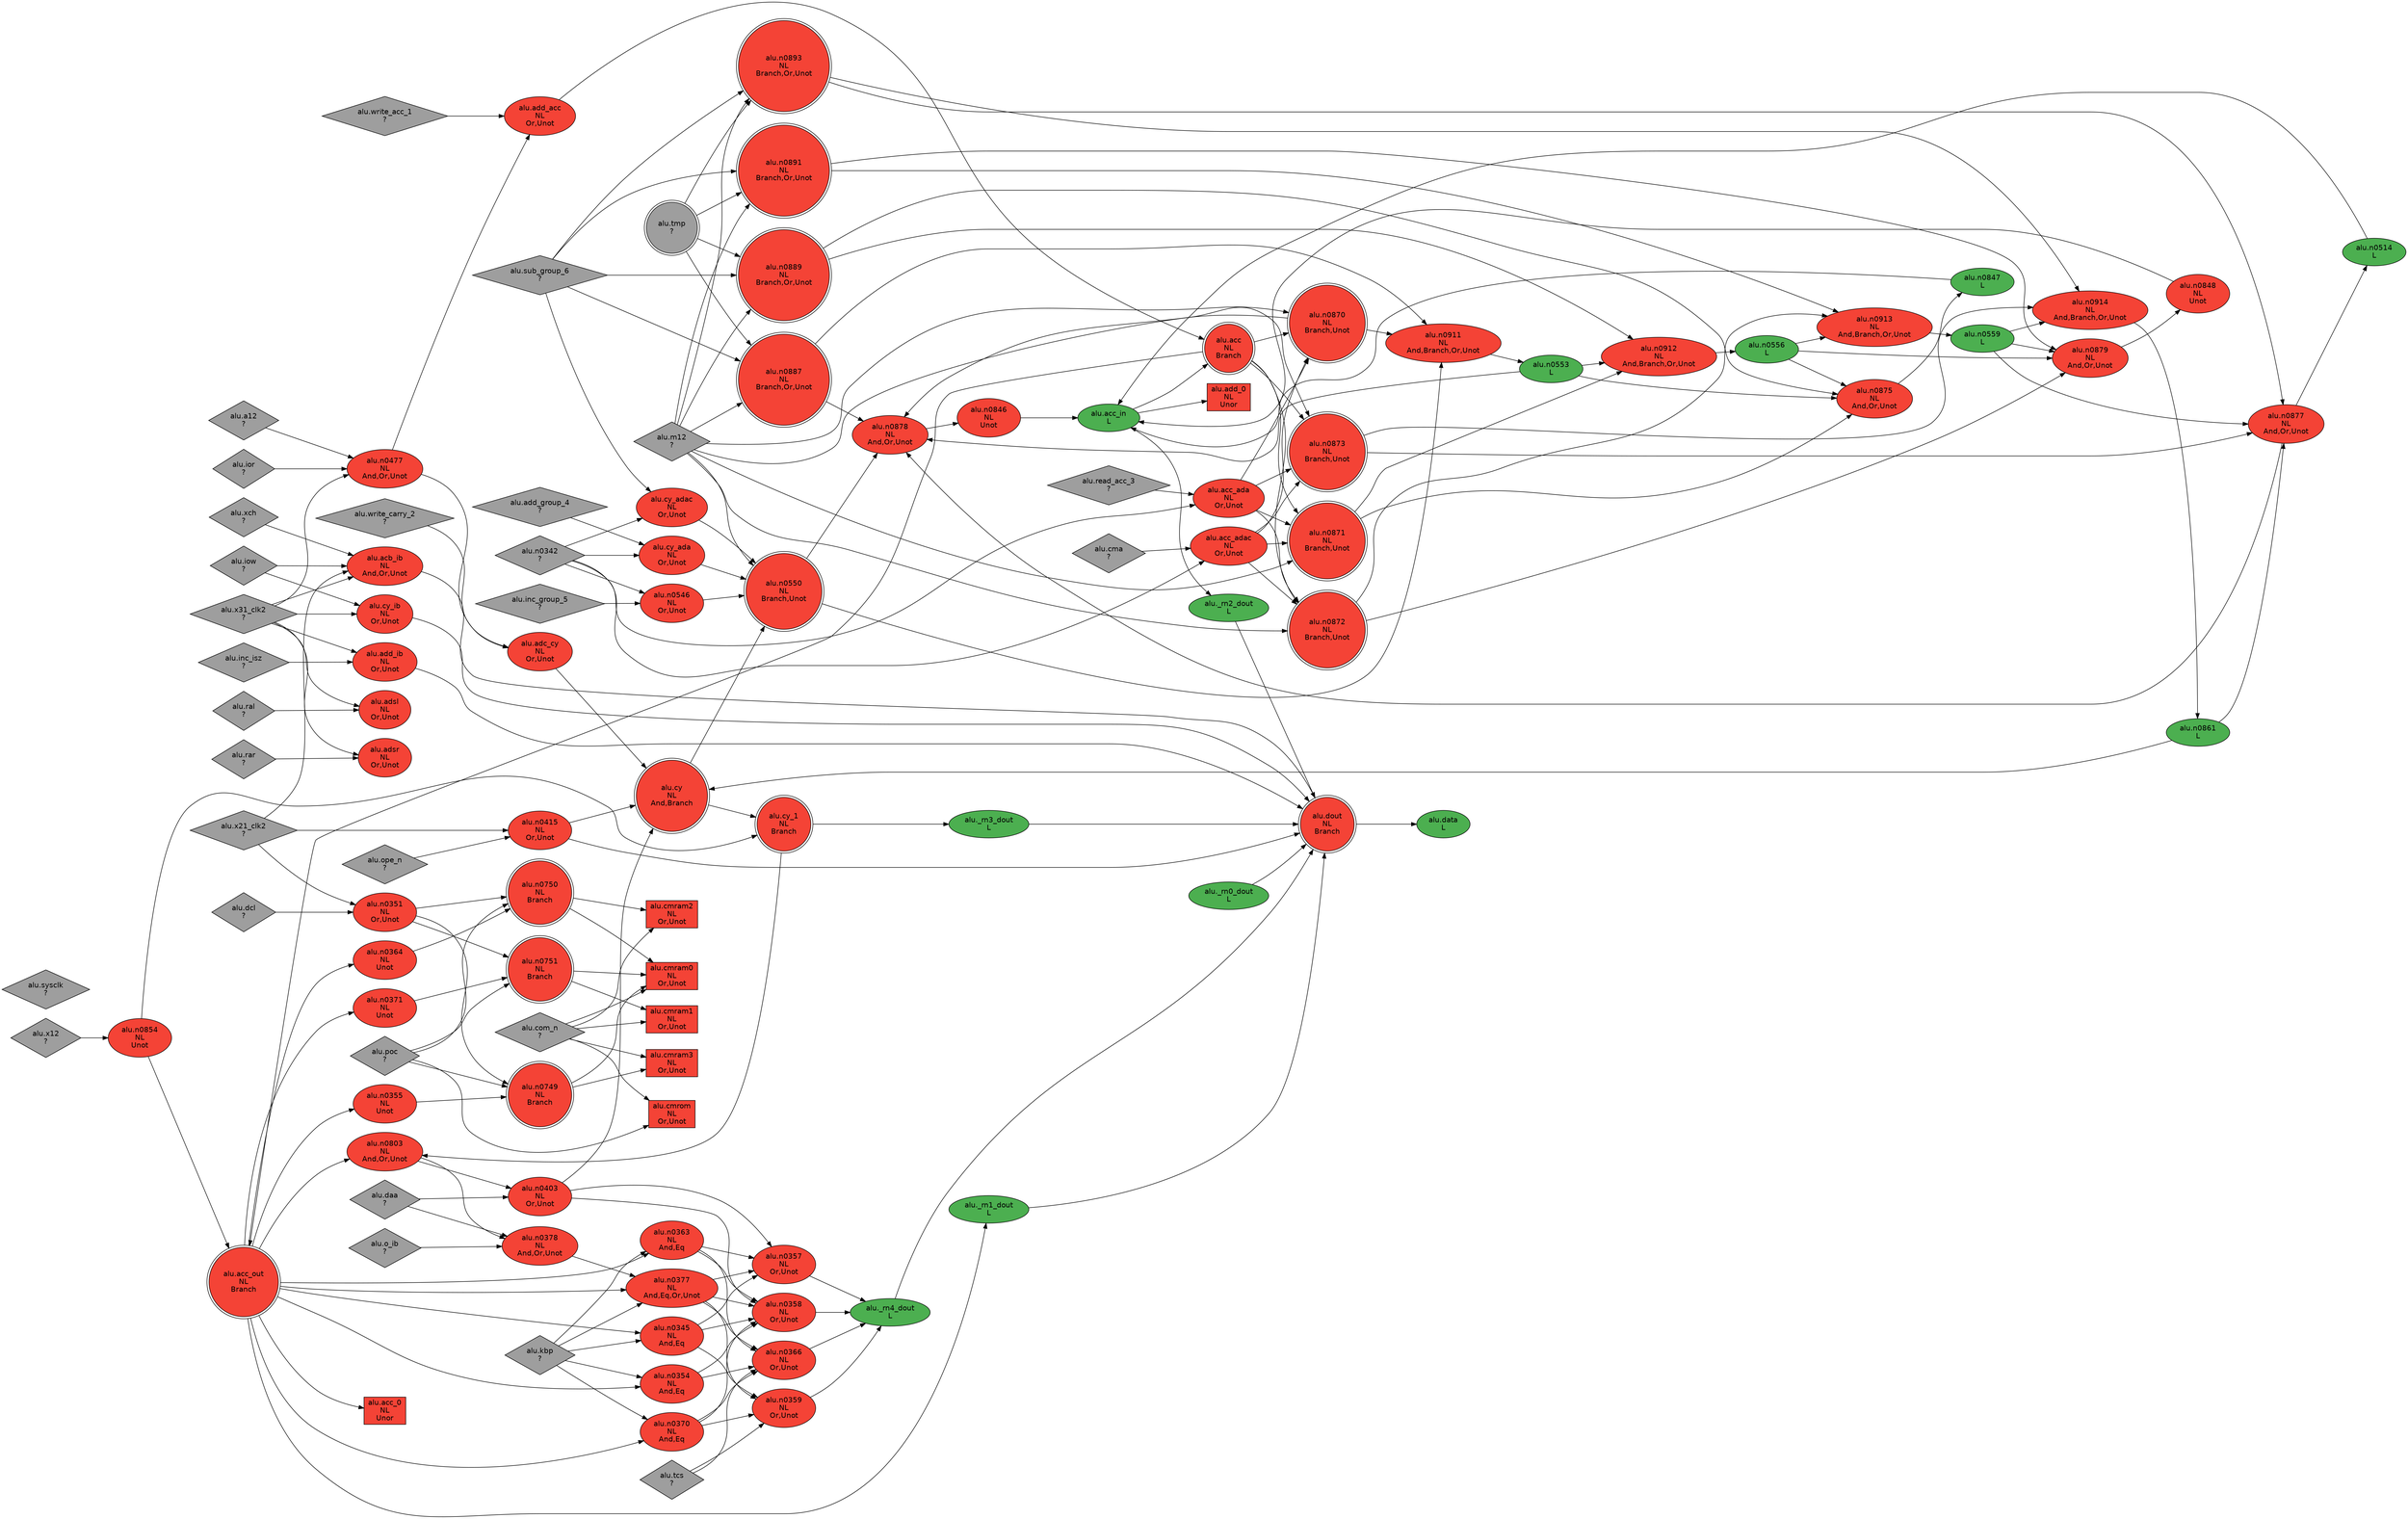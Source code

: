 digraph DFG {
  rankdir=LR;
  splines=true;
  node [style=filled,fontname=Helvetica];
  "alu._rn0_dout" [label="alu._rn0_dout
L", shape=oval, fillcolor="#4CAF50"];
  "alu._rn1_dout" [label="alu._rn1_dout
L", shape=oval, fillcolor="#4CAF50"];
  "alu._rn2_dout" [label="alu._rn2_dout
L", shape=oval, fillcolor="#4CAF50"];
  "alu._rn3_dout" [label="alu._rn3_dout
L", shape=oval, fillcolor="#4CAF50"];
  "alu._rn4_dout" [label="alu._rn4_dout
L", shape=oval, fillcolor="#4CAF50"];
  "alu.a12" [label="alu.a12
?", shape=diamond, fillcolor="#9E9E9E"];
  "alu.acb_ib" [label="alu.acb_ib
NL
And,Or,Unot", shape=ellipse, fillcolor="#F44336"];
  "alu.acc" [label="alu.acc
NL
Branch", shape=doublecircle, fillcolor="#F44336"];
  "alu.acc_0" [label="alu.acc_0
NL
Unor", shape=box, fillcolor="#F44336"];
  "alu.acc_ada" [label="alu.acc_ada
NL
Or,Unot", shape=ellipse, fillcolor="#F44336"];
  "alu.acc_adac" [label="alu.acc_adac
NL
Or,Unot", shape=ellipse, fillcolor="#F44336"];
  "alu.acc_in" [label="alu.acc_in
L", shape=ellipse, fillcolor="#4CAF50"];
  "alu.acc_out" [label="alu.acc_out
NL
Branch", shape=doublecircle, fillcolor="#F44336"];
  "alu.adc_cy" [label="alu.adc_cy
NL
Or,Unot", shape=ellipse, fillcolor="#F44336"];
  "alu.add_0" [label="alu.add_0
NL
Unor", shape=box, fillcolor="#F44336"];
  "alu.add_acc" [label="alu.add_acc
NL
Or,Unot", shape=ellipse, fillcolor="#F44336"];
  "alu.add_group_4" [label="alu.add_group_4
?", shape=diamond, fillcolor="#9E9E9E"];
  "alu.add_ib" [label="alu.add_ib
NL
Or,Unot", shape=ellipse, fillcolor="#F44336"];
  "alu.adsl" [label="alu.adsl
NL
Or,Unot", shape=ellipse, fillcolor="#F44336"];
  "alu.adsr" [label="alu.adsr
NL
Or,Unot", shape=ellipse, fillcolor="#F44336"];
  "alu.cma" [label="alu.cma
?", shape=diamond, fillcolor="#9E9E9E"];
  "alu.cmram0" [label="alu.cmram0
NL
Or,Unot", shape=box, fillcolor="#F44336"];
  "alu.cmram1" [label="alu.cmram1
NL
Or,Unot", shape=box, fillcolor="#F44336"];
  "alu.cmram2" [label="alu.cmram2
NL
Or,Unot", shape=box, fillcolor="#F44336"];
  "alu.cmram3" [label="alu.cmram3
NL
Or,Unot", shape=box, fillcolor="#F44336"];
  "alu.cmrom" [label="alu.cmrom
NL
Or,Unot", shape=box, fillcolor="#F44336"];
  "alu.com_n" [label="alu.com_n
?", shape=diamond, fillcolor="#9E9E9E"];
  "alu.cy" [label="alu.cy
NL
And,Branch", shape=doublecircle, fillcolor="#F44336"];
  "alu.cy_1" [label="alu.cy_1
NL
Branch", shape=doublecircle, fillcolor="#F44336"];
  "alu.cy_ada" [label="alu.cy_ada
NL
Or,Unot", shape=ellipse, fillcolor="#F44336"];
  "alu.cy_adac" [label="alu.cy_adac
NL
Or,Unot", shape=ellipse, fillcolor="#F44336"];
  "alu.cy_ib" [label="alu.cy_ib
NL
Or,Unot", shape=ellipse, fillcolor="#F44336"];
  "alu.daa" [label="alu.daa
?", shape=diamond, fillcolor="#9E9E9E"];
  "alu.data" [label="alu.data
L", shape=ellipse, fillcolor="#4CAF50"];
  "alu.dcl" [label="alu.dcl
?", shape=diamond, fillcolor="#9E9E9E"];
  "alu.dout" [label="alu.dout
NL
Branch", shape=doublecircle, fillcolor="#F44336"];
  "alu.inc_group_5" [label="alu.inc_group_5
?", shape=diamond, fillcolor="#9E9E9E"];
  "alu.inc_isz" [label="alu.inc_isz
?", shape=diamond, fillcolor="#9E9E9E"];
  "alu.ior" [label="alu.ior
?", shape=diamond, fillcolor="#9E9E9E"];
  "alu.iow" [label="alu.iow
?", shape=diamond, fillcolor="#9E9E9E"];
  "alu.kbp" [label="alu.kbp
?", shape=diamond, fillcolor="#9E9E9E"];
  "alu.m12" [label="alu.m12
?", shape=diamond, fillcolor="#9E9E9E"];
  "alu.n0342" [label="alu.n0342
?", shape=diamond, fillcolor="#9E9E9E"];
  "alu.n0345" [label="alu.n0345
NL
And,Eq", shape=ellipse, fillcolor="#F44336"];
  "alu.n0351" [label="alu.n0351
NL
Or,Unot", shape=ellipse, fillcolor="#F44336"];
  "alu.n0354" [label="alu.n0354
NL
And,Eq", shape=ellipse, fillcolor="#F44336"];
  "alu.n0355" [label="alu.n0355
NL
Unot", shape=ellipse, fillcolor="#F44336"];
  "alu.n0357" [label="alu.n0357
NL
Or,Unot", shape=ellipse, fillcolor="#F44336"];
  "alu.n0358" [label="alu.n0358
NL
Or,Unot", shape=ellipse, fillcolor="#F44336"];
  "alu.n0359" [label="alu.n0359
NL
Or,Unot", shape=ellipse, fillcolor="#F44336"];
  "alu.n0363" [label="alu.n0363
NL
And,Eq", shape=ellipse, fillcolor="#F44336"];
  "alu.n0364" [label="alu.n0364
NL
Unot", shape=ellipse, fillcolor="#F44336"];
  "alu.n0366" [label="alu.n0366
NL
Or,Unot", shape=ellipse, fillcolor="#F44336"];
  "alu.n0370" [label="alu.n0370
NL
And,Eq", shape=ellipse, fillcolor="#F44336"];
  "alu.n0371" [label="alu.n0371
NL
Unot", shape=ellipse, fillcolor="#F44336"];
  "alu.n0377" [label="alu.n0377
NL
And,Eq,Or,Unot", shape=ellipse, fillcolor="#F44336"];
  "alu.n0378" [label="alu.n0378
NL
And,Or,Unot", shape=ellipse, fillcolor="#F44336"];
  "alu.n0403" [label="alu.n0403
NL
Or,Unot", shape=ellipse, fillcolor="#F44336"];
  "alu.n0415" [label="alu.n0415
NL
Or,Unot", shape=ellipse, fillcolor="#F44336"];
  "alu.n0477" [label="alu.n0477
NL
And,Or,Unot", shape=ellipse, fillcolor="#F44336"];
  "alu.n0514" [label="alu.n0514
L", shape=ellipse, fillcolor="#4CAF50"];
  "alu.n0546" [label="alu.n0546
NL
Or,Unot", shape=ellipse, fillcolor="#F44336"];
  "alu.n0550" [label="alu.n0550
NL
Branch,Unot", shape=doublecircle, fillcolor="#F44336"];
  "alu.n0553" [label="alu.n0553
L", shape=ellipse, fillcolor="#4CAF50"];
  "alu.n0556" [label="alu.n0556
L", shape=ellipse, fillcolor="#4CAF50"];
  "alu.n0559" [label="alu.n0559
L", shape=ellipse, fillcolor="#4CAF50"];
  "alu.n0749" [label="alu.n0749
NL
Branch", shape=doublecircle, fillcolor="#F44336"];
  "alu.n0750" [label="alu.n0750
NL
Branch", shape=doublecircle, fillcolor="#F44336"];
  "alu.n0751" [label="alu.n0751
NL
Branch", shape=doublecircle, fillcolor="#F44336"];
  "alu.n0803" [label="alu.n0803
NL
And,Or,Unot", shape=ellipse, fillcolor="#F44336"];
  "alu.n0846" [label="alu.n0846
NL
Unot", shape=ellipse, fillcolor="#F44336"];
  "alu.n0847" [label="alu.n0847
L", shape=ellipse, fillcolor="#4CAF50"];
  "alu.n0848" [label="alu.n0848
NL
Unot", shape=ellipse, fillcolor="#F44336"];
  "alu.n0854" [label="alu.n0854
NL
Unot", shape=ellipse, fillcolor="#F44336"];
  "alu.n0861" [label="alu.n0861
L", shape=ellipse, fillcolor="#4CAF50"];
  "alu.n0870" [label="alu.n0870
NL
Branch,Unot", shape=doublecircle, fillcolor="#F44336"];
  "alu.n0871" [label="alu.n0871
NL
Branch,Unot", shape=doublecircle, fillcolor="#F44336"];
  "alu.n0872" [label="alu.n0872
NL
Branch,Unot", shape=doublecircle, fillcolor="#F44336"];
  "alu.n0873" [label="alu.n0873
NL
Branch,Unot", shape=doublecircle, fillcolor="#F44336"];
  "alu.n0875" [label="alu.n0875
NL
And,Or,Unot", shape=ellipse, fillcolor="#F44336"];
  "alu.n0877" [label="alu.n0877
NL
And,Or,Unot", shape=ellipse, fillcolor="#F44336"];
  "alu.n0878" [label="alu.n0878
NL
And,Or,Unot", shape=ellipse, fillcolor="#F44336"];
  "alu.n0879" [label="alu.n0879
NL
And,Or,Unot", shape=ellipse, fillcolor="#F44336"];
  "alu.n0887" [label="alu.n0887
NL
Branch,Or,Unot", shape=doublecircle, fillcolor="#F44336"];
  "alu.n0889" [label="alu.n0889
NL
Branch,Or,Unot", shape=doublecircle, fillcolor="#F44336"];
  "alu.n0891" [label="alu.n0891
NL
Branch,Or,Unot", shape=doublecircle, fillcolor="#F44336"];
  "alu.n0893" [label="alu.n0893
NL
Branch,Or,Unot", shape=doublecircle, fillcolor="#F44336"];
  "alu.n0911" [label="alu.n0911
NL
And,Branch,Or,Unot", shape=ellipse, fillcolor="#F44336"];
  "alu.n0912" [label="alu.n0912
NL
And,Branch,Or,Unot", shape=ellipse, fillcolor="#F44336"];
  "alu.n0913" [label="alu.n0913
NL
And,Branch,Or,Unot", shape=ellipse, fillcolor="#F44336"];
  "alu.n0914" [label="alu.n0914
NL
And,Branch,Or,Unot", shape=ellipse, fillcolor="#F44336"];
  "alu.o_ib" [label="alu.o_ib
?", shape=diamond, fillcolor="#9E9E9E"];
  "alu.ope_n" [label="alu.ope_n
?", shape=diamond, fillcolor="#9E9E9E"];
  "alu.poc" [label="alu.poc
?", shape=diamond, fillcolor="#9E9E9E"];
  "alu.ral" [label="alu.ral
?", shape=diamond, fillcolor="#9E9E9E"];
  "alu.rar" [label="alu.rar
?", shape=diamond, fillcolor="#9E9E9E"];
  "alu.read_acc_3" [label="alu.read_acc_3
?", shape=diamond, fillcolor="#9E9E9E"];
  "alu.sub_group_6" [label="alu.sub_group_6
?", shape=diamond, fillcolor="#9E9E9E"];
  "alu.sysclk" [label="alu.sysclk
?", shape=diamond, fillcolor="#9E9E9E"];
  "alu.tcs" [label="alu.tcs
?", shape=diamond, fillcolor="#9E9E9E"];
  "alu.tmp" [label="alu.tmp
?", shape=doublecircle, fillcolor="#9E9E9E"];
  "alu.write_acc_1" [label="alu.write_acc_1
?", shape=diamond, fillcolor="#9E9E9E"];
  "alu.write_carry_2" [label="alu.write_carry_2
?", shape=diamond, fillcolor="#9E9E9E"];
  "alu.x12" [label="alu.x12
?", shape=diamond, fillcolor="#9E9E9E"];
  "alu.x21_clk2" [label="alu.x21_clk2
?", shape=diamond, fillcolor="#9E9E9E"];
  "alu.x31_clk2" [label="alu.x31_clk2
?", shape=diamond, fillcolor="#9E9E9E"];
  "alu.xch" [label="alu.xch
?", shape=diamond, fillcolor="#9E9E9E"];
  "alu.acc_out" -> "alu._rn1_dout";
  "alu.acc_in" -> "alu._rn2_dout";
  "alu.cy_1" -> "alu._rn3_dout";
  "alu.n0358" -> "alu._rn4_dout";
  "alu.n0357" -> "alu._rn4_dout";
  "alu.n0359" -> "alu._rn4_dout";
  "alu.n0366" -> "alu._rn4_dout";
  "alu.xch" -> "alu.acb_ib";
  "alu.iow" -> "alu.acb_ib";
  "alu.x31_clk2" -> "alu.acb_ib";
  "alu.x21_clk2" -> "alu.acb_ib";
  "alu.acc_in" -> "alu.acc";
  "alu.add_acc" -> "alu.acc";
  "alu.acc_out" -> "alu.acc_0";
  "alu.n0342" -> "alu.acc_ada";
  "alu.read_acc_3" -> "alu.acc_ada";
  "alu.n0342" -> "alu.acc_adac";
  "alu.cma" -> "alu.acc_adac";
  "alu.n0846" -> "alu.acc_in";
  "alu.n0847" -> "alu.acc_in";
  "alu.n0848" -> "alu.acc_in";
  "alu.n0514" -> "alu.acc_in";
  "alu.acc" -> "alu.acc_out";
  "alu.n0854" -> "alu.acc_out";
  "alu.n0477" -> "alu.adc_cy";
  "alu.write_carry_2" -> "alu.adc_cy";
  "alu.acc_in" -> "alu.add_0";
  "alu.n0477" -> "alu.add_acc";
  "alu.write_acc_1" -> "alu.add_acc";
  "alu.x31_clk2" -> "alu.add_ib";
  "alu.inc_isz" -> "alu.add_ib";
  "alu.ral" -> "alu.adsl";
  "alu.x31_clk2" -> "alu.adsl";
  "alu.rar" -> "alu.adsr";
  "alu.x31_clk2" -> "alu.adsr";
  "alu.n0750" -> "alu.cmram0";
  "alu.com_n" -> "alu.cmram0";
  "alu.n0749" -> "alu.cmram0";
  "alu.n0751" -> "alu.cmram0";
  "alu.n0751" -> "alu.cmram1";
  "alu.com_n" -> "alu.cmram1";
  "alu.n0750" -> "alu.cmram2";
  "alu.com_n" -> "alu.cmram2";
  "alu.com_n" -> "alu.cmram3";
  "alu.n0749" -> "alu.cmram3";
  "alu.poc" -> "alu.cmrom";
  "alu.com_n" -> "alu.cmrom";
  "alu.n0415" -> "alu.cy";
  "alu.n0403" -> "alu.cy";
  "alu.n0861" -> "alu.cy";
  "alu.adc_cy" -> "alu.cy";
  "alu.cy" -> "alu.cy_1";
  "alu.n0854" -> "alu.cy_1";
  "alu.add_group_4" -> "alu.cy_ada";
  "alu.n0342" -> "alu.cy_ada";
  "alu.n0342" -> "alu.cy_adac";
  "alu.sub_group_6" -> "alu.cy_adac";
  "alu.iow" -> "alu.cy_ib";
  "alu.x31_clk2" -> "alu.cy_ib";
  "alu.dout" -> "alu.data";
  "alu._rn2_dout" -> "alu.dout";
  "alu._rn0_dout" -> "alu.dout";
  "alu.acb_ib" -> "alu.dout";
  "alu.n0415" -> "alu.dout";
  "alu.add_ib" -> "alu.dout";
  "alu._rn4_dout" -> "alu.dout";
  "alu.cy_ib" -> "alu.dout";
  "alu._rn3_dout" -> "alu.dout";
  "alu._rn1_dout" -> "alu.dout";
  "alu.acc_out" -> "alu.n0345";
  "alu.kbp" -> "alu.n0345";
  "alu.dcl" -> "alu.n0351";
  "alu.x21_clk2" -> "alu.n0351";
  "alu.acc_out" -> "alu.n0354";
  "alu.kbp" -> "alu.n0354";
  "alu.acc_out" -> "alu.n0355";
  "alu.n0363" -> "alu.n0357";
  "alu.n0345" -> "alu.n0357";
  "alu.n0403" -> "alu.n0357";
  "alu.n0377" -> "alu.n0357";
  "alu.n0345" -> "alu.n0358";
  "alu.n0354" -> "alu.n0358";
  "alu.n0363" -> "alu.n0358";
  "alu.n0403" -> "alu.n0358";
  "alu.n0370" -> "alu.n0358";
  "alu.n0377" -> "alu.n0358";
  "alu.n0377" -> "alu.n0359";
  "alu.n0345" -> "alu.n0359";
  "alu.tcs" -> "alu.n0359";
  "alu.n0370" -> "alu.n0359";
  "alu.acc_out" -> "alu.n0363";
  "alu.kbp" -> "alu.n0363";
  "alu.acc_out" -> "alu.n0364";
  "alu.n0354" -> "alu.n0366";
  "alu.tcs" -> "alu.n0366";
  "alu.n0363" -> "alu.n0366";
  "alu.n0377" -> "alu.n0366";
  "alu.n0370" -> "alu.n0366";
  "alu.acc_out" -> "alu.n0370";
  "alu.kbp" -> "alu.n0370";
  "alu.acc_out" -> "alu.n0371";
  "alu.acc_out" -> "alu.n0377";
  "alu.n0378" -> "alu.n0377";
  "alu.kbp" -> "alu.n0377";
  "alu.o_ib" -> "alu.n0378";
  "alu.daa" -> "alu.n0378";
  "alu.n0803" -> "alu.n0378";
  "alu.daa" -> "alu.n0403";
  "alu.n0803" -> "alu.n0403";
  "alu.x21_clk2" -> "alu.n0415";
  "alu.ope_n" -> "alu.n0415";
  "alu.a12" -> "alu.n0477";
  "alu.x31_clk2" -> "alu.n0477";
  "alu.ior" -> "alu.n0477";
  "alu.n0877" -> "alu.n0514";
  "alu.inc_group_5" -> "alu.n0546";
  "alu.n0342" -> "alu.n0546";
  "alu.cy_adac" -> "alu.n0550";
  "alu.n0546" -> "alu.n0550";
  "alu.m12" -> "alu.n0550";
  "alu.cy" -> "alu.n0550";
  "alu.cy_ada" -> "alu.n0550";
  "alu.n0911" -> "alu.n0553";
  "alu.n0912" -> "alu.n0556";
  "alu.n0913" -> "alu.n0559";
  "alu.n0355" -> "alu.n0749";
  "alu.poc" -> "alu.n0749";
  "alu.n0351" -> "alu.n0749";
  "alu.n0364" -> "alu.n0750";
  "alu.poc" -> "alu.n0750";
  "alu.n0351" -> "alu.n0750";
  "alu.poc" -> "alu.n0751";
  "alu.n0351" -> "alu.n0751";
  "alu.n0371" -> "alu.n0751";
  "alu.acc_out" -> "alu.n0803";
  "alu.cy_1" -> "alu.n0803";
  "alu.n0878" -> "alu.n0846";
  "alu.n0875" -> "alu.n0847";
  "alu.n0879" -> "alu.n0848";
  "alu.x12" -> "alu.n0854";
  "alu.n0914" -> "alu.n0861";
  "alu.acc_adac" -> "alu.n0870";
  "alu.acc" -> "alu.n0870";
  "alu.acc_ada" -> "alu.n0870";
  "alu.m12" -> "alu.n0870";
  "alu.acc_adac" -> "alu.n0871";
  "alu.acc" -> "alu.n0871";
  "alu.acc_ada" -> "alu.n0871";
  "alu.m12" -> "alu.n0871";
  "alu.acc_adac" -> "alu.n0872";
  "alu.acc" -> "alu.n0872";
  "alu.acc_ada" -> "alu.n0872";
  "alu.m12" -> "alu.n0872";
  "alu.acc_adac" -> "alu.n0873";
  "alu.acc" -> "alu.n0873";
  "alu.acc_ada" -> "alu.n0873";
  "alu.m12" -> "alu.n0873";
  "alu.n0553" -> "alu.n0875";
  "alu.n0871" -> "alu.n0875";
  "alu.n0889" -> "alu.n0875";
  "alu.n0556" -> "alu.n0875";
  "alu.n0873" -> "alu.n0877";
  "alu.n0559" -> "alu.n0877";
  "alu.n0861" -> "alu.n0877";
  "alu.n0893" -> "alu.n0877";
  "alu.n0877" -> "alu.n0878";
  "alu.n0887" -> "alu.n0878";
  "alu.n0550" -> "alu.n0878";
  "alu.n0870" -> "alu.n0878";
  "alu.n0553" -> "alu.n0878";
  "alu.n0891" -> "alu.n0879";
  "alu.n0559" -> "alu.n0879";
  "alu.n0872" -> "alu.n0879";
  "alu.n0556" -> "alu.n0879";
  "alu.tmp" -> "alu.n0887";
  "alu.sub_group_6" -> "alu.n0887";
  "alu.m12" -> "alu.n0887";
  "alu.tmp" -> "alu.n0889";
  "alu.sub_group_6" -> "alu.n0889";
  "alu.m12" -> "alu.n0889";
  "alu.tmp" -> "alu.n0891";
  "alu.sub_group_6" -> "alu.n0891";
  "alu.m12" -> "alu.n0891";
  "alu.tmp" -> "alu.n0893";
  "alu.sub_group_6" -> "alu.n0893";
  "alu.m12" -> "alu.n0893";
  "alu.n0887" -> "alu.n0911";
  "alu.n0550" -> "alu.n0911";
  "alu.n0870" -> "alu.n0911";
  "alu.n0553" -> "alu.n0912";
  "alu.n0871" -> "alu.n0912";
  "alu.n0889" -> "alu.n0912";
  "alu.n0891" -> "alu.n0913";
  "alu.n0872" -> "alu.n0913";
  "alu.n0556" -> "alu.n0913";
  "alu.n0873" -> "alu.n0914";
  "alu.n0559" -> "alu.n0914";
  "alu.n0893" -> "alu.n0914";
}